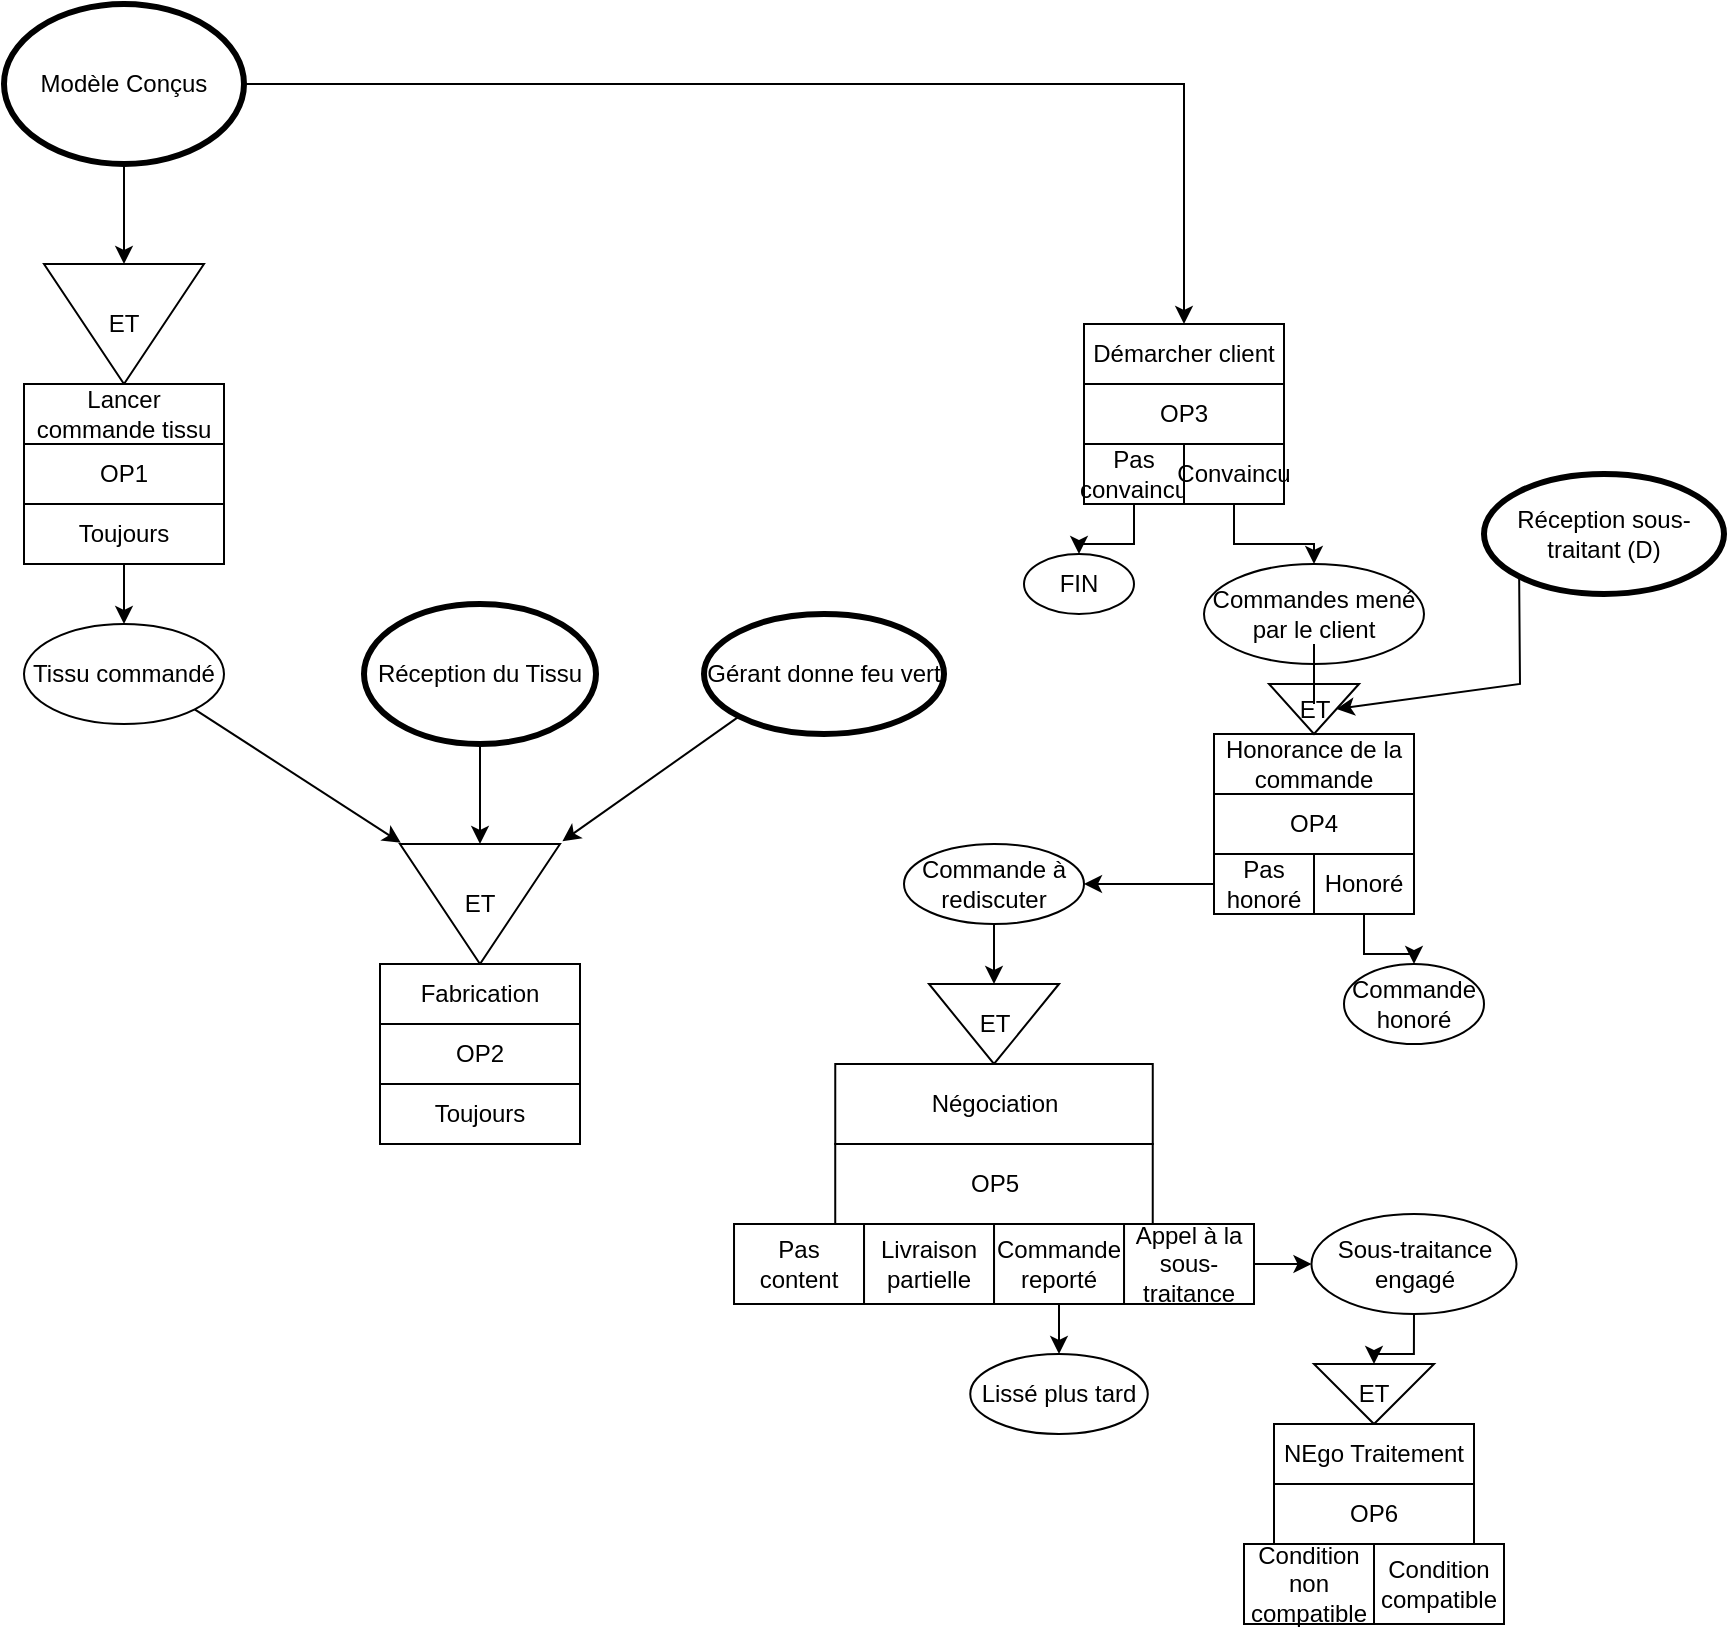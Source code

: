 <mxfile version="16.6.7" type="github">
  <diagram id="fI4AuKu4Az4P9p1ufU6o" name="Page-1">
    <mxGraphModel dx="1038" dy="543" grid="1" gridSize="10" guides="1" tooltips="1" connect="1" arrows="1" fold="1" page="1" pageScale="1" pageWidth="827" pageHeight="1169" math="0" shadow="0">
      <root>
        <mxCell id="0" />
        <mxCell id="1" parent="0" />
        <mxCell id="gvnlmwaFr9IDAYGD7fr9-3" value="" style="edgeStyle=orthogonalEdgeStyle;rounded=0;orthogonalLoop=1;jettySize=auto;html=1;" parent="1" source="gvnlmwaFr9IDAYGD7fr9-1" target="gvnlmwaFr9IDAYGD7fr9-2" edge="1">
          <mxGeometry relative="1" as="geometry" />
        </mxCell>
        <mxCell id="gvnlmwaFr9IDAYGD7fr9-1" value="Modèle Conçus" style="ellipse;whiteSpace=wrap;html=1;strokeWidth=3;" parent="1" vertex="1">
          <mxGeometry x="70" y="40" width="120" height="80" as="geometry" />
        </mxCell>
        <mxCell id="gvnlmwaFr9IDAYGD7fr9-2" value="ET" style="triangle;whiteSpace=wrap;html=1;strokeWidth=1;direction=south;" parent="1" vertex="1">
          <mxGeometry x="90" y="170" width="80" height="60" as="geometry" />
        </mxCell>
        <mxCell id="gvnlmwaFr9IDAYGD7fr9-4" value="Lancer commande tissu" style="rounded=0;whiteSpace=wrap;html=1;strokeWidth=1;" parent="1" vertex="1">
          <mxGeometry x="80" y="230" width="100" height="30" as="geometry" />
        </mxCell>
        <mxCell id="gvnlmwaFr9IDAYGD7fr9-5" value="OP1" style="rounded=0;whiteSpace=wrap;html=1;strokeWidth=1;" parent="1" vertex="1">
          <mxGeometry x="80" y="260" width="100" height="30" as="geometry" />
        </mxCell>
        <mxCell id="gvnlmwaFr9IDAYGD7fr9-8" value="" style="edgeStyle=orthogonalEdgeStyle;rounded=0;orthogonalLoop=1;jettySize=auto;html=1;" parent="1" source="gvnlmwaFr9IDAYGD7fr9-6" target="gvnlmwaFr9IDAYGD7fr9-7" edge="1">
          <mxGeometry relative="1" as="geometry" />
        </mxCell>
        <mxCell id="gvnlmwaFr9IDAYGD7fr9-6" value="Toujours" style="rounded=0;whiteSpace=wrap;html=1;strokeWidth=1;" parent="1" vertex="1">
          <mxGeometry x="80" y="290" width="100" height="30" as="geometry" />
        </mxCell>
        <mxCell id="gvnlmwaFr9IDAYGD7fr9-7" value="Tissu commandé" style="ellipse;whiteSpace=wrap;html=1;strokeWidth=1;" parent="1" vertex="1">
          <mxGeometry x="80" y="350" width="100" height="50" as="geometry" />
        </mxCell>
        <mxCell id="gvnlmwaFr9IDAYGD7fr9-13" value="" style="edgeStyle=orthogonalEdgeStyle;rounded=0;orthogonalLoop=1;jettySize=auto;html=1;" parent="1" source="gvnlmwaFr9IDAYGD7fr9-10" target="gvnlmwaFr9IDAYGD7fr9-12" edge="1">
          <mxGeometry relative="1" as="geometry" />
        </mxCell>
        <mxCell id="gvnlmwaFr9IDAYGD7fr9-10" value="Réception du Tissu" style="ellipse;whiteSpace=wrap;html=1;strokeWidth=3;" parent="1" vertex="1">
          <mxGeometry x="250" y="340" width="116" height="70" as="geometry" />
        </mxCell>
        <mxCell id="gvnlmwaFr9IDAYGD7fr9-11" value="Gérant donne feu vert" style="ellipse;whiteSpace=wrap;html=1;strokeWidth=3;" parent="1" vertex="1">
          <mxGeometry x="420" y="345" width="120" height="60" as="geometry" />
        </mxCell>
        <mxCell id="gvnlmwaFr9IDAYGD7fr9-12" value="ET" style="triangle;whiteSpace=wrap;html=1;strokeWidth=1;direction=south;" parent="1" vertex="1">
          <mxGeometry x="268" y="460" width="80" height="60" as="geometry" />
        </mxCell>
        <mxCell id="gvnlmwaFr9IDAYGD7fr9-14" value="" style="endArrow=classic;html=1;rounded=0;exitX=1;exitY=1;exitDx=0;exitDy=0;entryX=-0.01;entryY=0.995;entryDx=0;entryDy=0;entryPerimeter=0;" parent="1" source="gvnlmwaFr9IDAYGD7fr9-7" target="gvnlmwaFr9IDAYGD7fr9-12" edge="1">
          <mxGeometry width="50" height="50" relative="1" as="geometry">
            <mxPoint x="240" y="320" as="sourcePoint" />
            <mxPoint x="290" y="270" as="targetPoint" />
          </mxGeometry>
        </mxCell>
        <mxCell id="gvnlmwaFr9IDAYGD7fr9-15" value="" style="endArrow=classic;html=1;rounded=0;exitX=0;exitY=1;exitDx=0;exitDy=0;entryX=-0.023;entryY=-0.015;entryDx=0;entryDy=0;entryPerimeter=0;" parent="1" source="gvnlmwaFr9IDAYGD7fr9-11" target="gvnlmwaFr9IDAYGD7fr9-12" edge="1">
          <mxGeometry width="50" height="50" relative="1" as="geometry">
            <mxPoint x="240" y="320" as="sourcePoint" />
            <mxPoint x="290" y="270" as="targetPoint" />
          </mxGeometry>
        </mxCell>
        <mxCell id="gvnlmwaFr9IDAYGD7fr9-16" value="Fabrication" style="rounded=0;whiteSpace=wrap;html=1;strokeWidth=1;" parent="1" vertex="1">
          <mxGeometry x="258" y="520" width="100" height="30" as="geometry" />
        </mxCell>
        <mxCell id="gvnlmwaFr9IDAYGD7fr9-17" value="OP2" style="rounded=0;whiteSpace=wrap;html=1;strokeWidth=1;" parent="1" vertex="1">
          <mxGeometry x="258" y="550" width="100" height="30" as="geometry" />
        </mxCell>
        <mxCell id="gvnlmwaFr9IDAYGD7fr9-18" value="Toujours" style="rounded=0;whiteSpace=wrap;html=1;strokeWidth=1;" parent="1" vertex="1">
          <mxGeometry x="258" y="580" width="100" height="30" as="geometry" />
        </mxCell>
        <mxCell id="gvnlmwaFr9IDAYGD7fr9-19" value="Démarcher client" style="rounded=0;whiteSpace=wrap;html=1;strokeWidth=1;" parent="1" vertex="1">
          <mxGeometry x="610" y="200" width="100" height="30" as="geometry" />
        </mxCell>
        <mxCell id="gvnlmwaFr9IDAYGD7fr9-20" value="OP3" style="rounded=0;whiteSpace=wrap;html=1;strokeWidth=1;" parent="1" vertex="1">
          <mxGeometry x="610" y="230" width="100" height="30" as="geometry" />
        </mxCell>
        <mxCell id="gvnlmwaFr9IDAYGD7fr9-25" value="" style="edgeStyle=orthogonalEdgeStyle;rounded=0;orthogonalLoop=1;jettySize=auto;html=1;" parent="1" source="gvnlmwaFr9IDAYGD7fr9-21" target="gvnlmwaFr9IDAYGD7fr9-23" edge="1">
          <mxGeometry relative="1" as="geometry" />
        </mxCell>
        <mxCell id="gvnlmwaFr9IDAYGD7fr9-21" value="Pas convaincu" style="rounded=0;whiteSpace=wrap;html=1;strokeWidth=1;" parent="1" vertex="1">
          <mxGeometry x="610" y="260" width="50" height="30" as="geometry" />
        </mxCell>
        <mxCell id="gvnlmwaFr9IDAYGD7fr9-26" value="" style="edgeStyle=orthogonalEdgeStyle;rounded=0;orthogonalLoop=1;jettySize=auto;html=1;" parent="1" source="gvnlmwaFr9IDAYGD7fr9-22" target="gvnlmwaFr9IDAYGD7fr9-24" edge="1">
          <mxGeometry relative="1" as="geometry" />
        </mxCell>
        <mxCell id="gvnlmwaFr9IDAYGD7fr9-22" value="Convaincu" style="rounded=0;whiteSpace=wrap;html=1;strokeWidth=1;" parent="1" vertex="1">
          <mxGeometry x="660" y="260" width="50" height="30" as="geometry" />
        </mxCell>
        <mxCell id="gvnlmwaFr9IDAYGD7fr9-23" value="FIN" style="ellipse;whiteSpace=wrap;html=1;strokeWidth=1;" parent="1" vertex="1">
          <mxGeometry x="580" y="315" width="55" height="30" as="geometry" />
        </mxCell>
        <mxCell id="gvnlmwaFr9IDAYGD7fr9-33" value="" style="edgeStyle=orthogonalEdgeStyle;rounded=0;orthogonalLoop=1;jettySize=auto;html=1;startArrow=none;" parent="1" source="SPZKVVPd7t1qUHrjSGKm-6" target="gvnlmwaFr9IDAYGD7fr9-30" edge="1">
          <mxGeometry relative="1" as="geometry" />
        </mxCell>
        <mxCell id="gvnlmwaFr9IDAYGD7fr9-24" value="Commandes mené par le client" style="ellipse;whiteSpace=wrap;html=1;strokeWidth=1;" parent="1" vertex="1">
          <mxGeometry x="670" y="320" width="110" height="50" as="geometry" />
        </mxCell>
        <mxCell id="gvnlmwaFr9IDAYGD7fr9-27" value="Honorance de la commande" style="rounded=0;whiteSpace=wrap;html=1;strokeWidth=1;" parent="1" vertex="1">
          <mxGeometry x="675" y="405" width="100" height="30" as="geometry" />
        </mxCell>
        <mxCell id="gvnlmwaFr9IDAYGD7fr9-28" value="OP4" style="rounded=0;whiteSpace=wrap;html=1;strokeWidth=1;" parent="1" vertex="1">
          <mxGeometry x="675" y="435" width="100" height="30" as="geometry" />
        </mxCell>
        <mxCell id="gvnlmwaFr9IDAYGD7fr9-35" value="" style="edgeStyle=orthogonalEdgeStyle;rounded=0;orthogonalLoop=1;jettySize=auto;html=1;" parent="1" source="gvnlmwaFr9IDAYGD7fr9-29" target="gvnlmwaFr9IDAYGD7fr9-34" edge="1">
          <mxGeometry relative="1" as="geometry" />
        </mxCell>
        <mxCell id="gvnlmwaFr9IDAYGD7fr9-29" value="Pas honoré" style="rounded=0;whiteSpace=wrap;html=1;strokeWidth=1;" parent="1" vertex="1">
          <mxGeometry x="675" y="465" width="50" height="30" as="geometry" />
        </mxCell>
        <mxCell id="gvnlmwaFr9IDAYGD7fr9-32" value="" style="edgeStyle=orthogonalEdgeStyle;rounded=0;orthogonalLoop=1;jettySize=auto;html=1;" parent="1" source="gvnlmwaFr9IDAYGD7fr9-30" target="gvnlmwaFr9IDAYGD7fr9-31" edge="1">
          <mxGeometry relative="1" as="geometry" />
        </mxCell>
        <mxCell id="gvnlmwaFr9IDAYGD7fr9-30" value="Honoré" style="rounded=0;whiteSpace=wrap;html=1;strokeWidth=1;" parent="1" vertex="1">
          <mxGeometry x="725" y="465" width="50" height="30" as="geometry" />
        </mxCell>
        <mxCell id="gvnlmwaFr9IDAYGD7fr9-31" value="Commande honoré" style="ellipse;whiteSpace=wrap;html=1;strokeWidth=1;" parent="1" vertex="1">
          <mxGeometry x="740" y="520" width="70" height="40" as="geometry" />
        </mxCell>
        <mxCell id="gvnlmwaFr9IDAYGD7fr9-37" value="" style="edgeStyle=orthogonalEdgeStyle;rounded=0;orthogonalLoop=1;jettySize=auto;html=1;" parent="1" source="gvnlmwaFr9IDAYGD7fr9-34" target="gvnlmwaFr9IDAYGD7fr9-36" edge="1">
          <mxGeometry relative="1" as="geometry" />
        </mxCell>
        <mxCell id="gvnlmwaFr9IDAYGD7fr9-34" value="Commande à rediscuter" style="ellipse;whiteSpace=wrap;html=1;rounded=0;strokeWidth=1;" parent="1" vertex="1">
          <mxGeometry x="520" y="460" width="90" height="40" as="geometry" />
        </mxCell>
        <mxCell id="gvnlmwaFr9IDAYGD7fr9-36" value="ET" style="triangle;whiteSpace=wrap;html=1;strokeWidth=1;direction=south;" parent="1" vertex="1">
          <mxGeometry x="532.5" y="530" width="65" height="40" as="geometry" />
        </mxCell>
        <mxCell id="gvnlmwaFr9IDAYGD7fr9-38" value="Négociation" style="rounded=0;whiteSpace=wrap;html=1;strokeWidth=1;" parent="1" vertex="1">
          <mxGeometry x="485.63" y="570" width="158.75" height="40" as="geometry" />
        </mxCell>
        <mxCell id="gvnlmwaFr9IDAYGD7fr9-39" value="OP5" style="rounded=0;whiteSpace=wrap;html=1;strokeWidth=1;" parent="1" vertex="1">
          <mxGeometry x="485.62" y="610" width="158.75" height="40" as="geometry" />
        </mxCell>
        <mxCell id="gvnlmwaFr9IDAYGD7fr9-40" value="Pas content" style="rounded=0;whiteSpace=wrap;html=1;strokeWidth=1;" parent="1" vertex="1">
          <mxGeometry x="435.01" y="650" width="65.01" height="40" as="geometry" />
        </mxCell>
        <mxCell id="gvnlmwaFr9IDAYGD7fr9-41" value="Livraison partielle" style="rounded=0;whiteSpace=wrap;html=1;strokeWidth=1;" parent="1" vertex="1">
          <mxGeometry x="500.02" y="650" width="65.01" height="40" as="geometry" />
        </mxCell>
        <mxCell id="gvnlmwaFr9IDAYGD7fr9-45" value="" style="edgeStyle=orthogonalEdgeStyle;rounded=0;orthogonalLoop=1;jettySize=auto;html=1;" parent="1" source="gvnlmwaFr9IDAYGD7fr9-42" target="gvnlmwaFr9IDAYGD7fr9-44" edge="1">
          <mxGeometry relative="1" as="geometry" />
        </mxCell>
        <mxCell id="gvnlmwaFr9IDAYGD7fr9-42" value="Appel à la sous-traitance" style="rounded=0;whiteSpace=wrap;html=1;strokeWidth=1;" parent="1" vertex="1">
          <mxGeometry x="630.01" y="650" width="64.99" height="40" as="geometry" />
        </mxCell>
        <mxCell id="SPZKVVPd7t1qUHrjSGKm-3" value="" style="edgeStyle=orthogonalEdgeStyle;rounded=0;orthogonalLoop=1;jettySize=auto;html=1;" edge="1" parent="1" source="gvnlmwaFr9IDAYGD7fr9-43" target="SPZKVVPd7t1qUHrjSGKm-2">
          <mxGeometry relative="1" as="geometry" />
        </mxCell>
        <mxCell id="gvnlmwaFr9IDAYGD7fr9-43" value="Commande reporté" style="rounded=0;whiteSpace=wrap;html=1;strokeWidth=1;" parent="1" vertex="1">
          <mxGeometry x="565.02" y="650" width="64.99" height="40" as="geometry" />
        </mxCell>
        <mxCell id="gvnlmwaFr9IDAYGD7fr9-47" value="" style="edgeStyle=orthogonalEdgeStyle;rounded=0;orthogonalLoop=1;jettySize=auto;html=1;" parent="1" source="gvnlmwaFr9IDAYGD7fr9-44" target="gvnlmwaFr9IDAYGD7fr9-46" edge="1">
          <mxGeometry relative="1" as="geometry" />
        </mxCell>
        <mxCell id="gvnlmwaFr9IDAYGD7fr9-44" value="Sous-traitance engagé" style="ellipse;whiteSpace=wrap;html=1;rounded=0;strokeWidth=1;" parent="1" vertex="1">
          <mxGeometry x="723.74" y="645" width="102.51" height="50" as="geometry" />
        </mxCell>
        <mxCell id="gvnlmwaFr9IDAYGD7fr9-46" value="ET" style="triangle;whiteSpace=wrap;html=1;strokeWidth=1;direction=south;" parent="1" vertex="1">
          <mxGeometry x="725" y="720" width="60" height="30" as="geometry" />
        </mxCell>
        <mxCell id="gvnlmwaFr9IDAYGD7fr9-48" value="NEgo Traitement" style="rounded=0;whiteSpace=wrap;html=1;strokeWidth=1;" parent="1" vertex="1">
          <mxGeometry x="705" y="750" width="100" height="30" as="geometry" />
        </mxCell>
        <mxCell id="gvnlmwaFr9IDAYGD7fr9-49" value="OP6" style="rounded=0;whiteSpace=wrap;html=1;strokeWidth=1;" parent="1" vertex="1">
          <mxGeometry x="705" y="780" width="100" height="30" as="geometry" />
        </mxCell>
        <mxCell id="gvnlmwaFr9IDAYGD7fr9-50" value="Condition non compatible" style="rounded=0;whiteSpace=wrap;html=1;strokeWidth=1;" parent="1" vertex="1">
          <mxGeometry x="690" y="810" width="65" height="40" as="geometry" />
        </mxCell>
        <mxCell id="gvnlmwaFr9IDAYGD7fr9-51" value="Condition compatible" style="rounded=0;whiteSpace=wrap;html=1;strokeWidth=1;" parent="1" vertex="1">
          <mxGeometry x="755" y="810" width="65" height="40" as="geometry" />
        </mxCell>
        <mxCell id="SPZKVVPd7t1qUHrjSGKm-1" value="" style="endArrow=classic;html=1;rounded=0;exitX=1;exitY=0.5;exitDx=0;exitDy=0;entryX=0.5;entryY=0;entryDx=0;entryDy=0;" edge="1" parent="1" source="gvnlmwaFr9IDAYGD7fr9-1" target="gvnlmwaFr9IDAYGD7fr9-19">
          <mxGeometry width="50" height="50" relative="1" as="geometry">
            <mxPoint x="390" y="310" as="sourcePoint" />
            <mxPoint x="440" y="260" as="targetPoint" />
            <Array as="points">
              <mxPoint x="660" y="80" />
            </Array>
          </mxGeometry>
        </mxCell>
        <mxCell id="SPZKVVPd7t1qUHrjSGKm-2" value="Lissé plus tard" style="ellipse;whiteSpace=wrap;html=1;rounded=0;strokeWidth=1;" vertex="1" parent="1">
          <mxGeometry x="553.13" y="715" width="88.76" height="40" as="geometry" />
        </mxCell>
        <mxCell id="SPZKVVPd7t1qUHrjSGKm-4" value="Réception sous-traitant (D)" style="ellipse;whiteSpace=wrap;html=1;strokeWidth=3;" vertex="1" parent="1">
          <mxGeometry x="810" y="275" width="120" height="60" as="geometry" />
        </mxCell>
        <mxCell id="SPZKVVPd7t1qUHrjSGKm-5" value="" style="endArrow=classic;html=1;rounded=0;exitX=0;exitY=1;exitDx=0;exitDy=0;entryX=0.5;entryY=0;entryDx=0;entryDy=0;" edge="1" parent="1" source="SPZKVVPd7t1qUHrjSGKm-4" target="SPZKVVPd7t1qUHrjSGKm-6">
          <mxGeometry width="50" height="50" relative="1" as="geometry">
            <mxPoint x="420" y="500" as="sourcePoint" />
            <mxPoint x="470" y="450" as="targetPoint" />
            <Array as="points">
              <mxPoint x="828" y="380" />
            </Array>
          </mxGeometry>
        </mxCell>
        <mxCell id="SPZKVVPd7t1qUHrjSGKm-6" value="ET" style="triangle;whiteSpace=wrap;html=1;strokeWidth=1;direction=south;" vertex="1" parent="1">
          <mxGeometry x="702.5" y="380" width="45" height="25" as="geometry" />
        </mxCell>
        <mxCell id="SPZKVVPd7t1qUHrjSGKm-7" value="" style="edgeStyle=orthogonalEdgeStyle;rounded=0;orthogonalLoop=1;jettySize=auto;html=1;endArrow=none;" edge="1" parent="1" source="gvnlmwaFr9IDAYGD7fr9-24" target="SPZKVVPd7t1qUHrjSGKm-6">
          <mxGeometry relative="1" as="geometry">
            <mxPoint x="725" y="370" as="sourcePoint" />
            <mxPoint x="750" y="465" as="targetPoint" />
          </mxGeometry>
        </mxCell>
      </root>
    </mxGraphModel>
  </diagram>
</mxfile>
